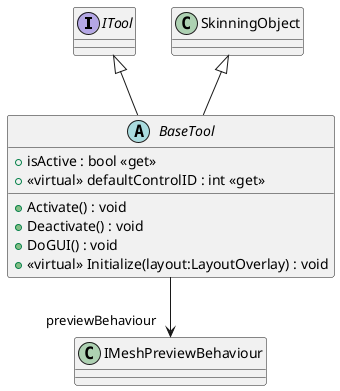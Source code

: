 @startuml
interface ITool {
}
abstract class BaseTool {
    + isActive : bool <<get>>
    + <<virtual>> defaultControlID : int <<get>>
    + Activate() : void
    + Deactivate() : void
    + DoGUI() : void
    + <<virtual>> Initialize(layout:LayoutOverlay) : void
}
SkinningObject <|-- BaseTool
ITool <|-- BaseTool
BaseTool --> "previewBehaviour" IMeshPreviewBehaviour
@enduml
